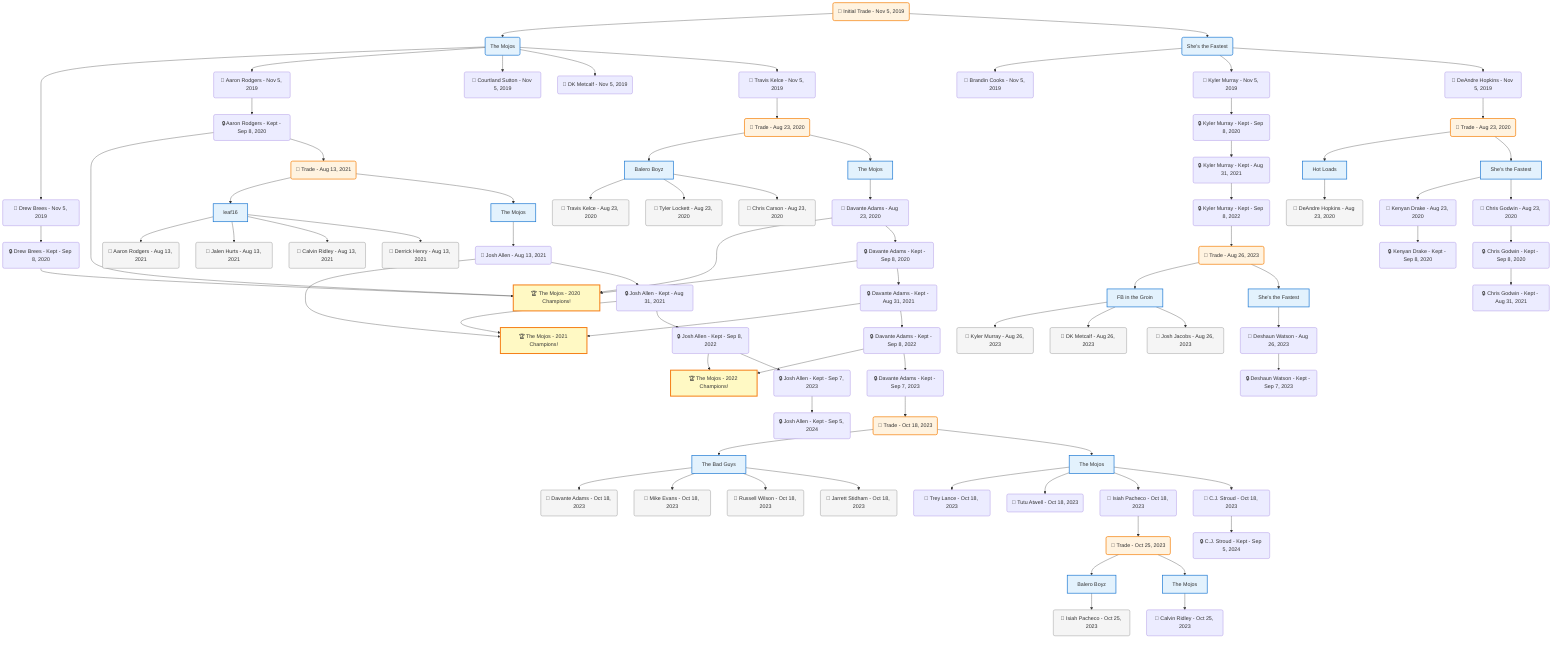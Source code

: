 flowchart TD

    TRADE_MAIN("🔄 Initial Trade - Nov 5, 2019")
    TEAM_1("The Mojos")
    TEAM_2("She's the Fastest")
    NODE_7be406af-761c-4c8e-bc5c-0f25676e9648("🔄 Drew Brees - Nov 5, 2019")
    NODE_0b7b3fb5-6864-4416-9164-e0fc45c99ab7("🔒 Drew Brees - Kept - Sep 8, 2020")
    CHAMP_bbe2d0ad-54cf-4c22-be82-b2a5f262a157_2020["🏆 The Mojos - 2020 Champions!"]
    NODE_5af397d0-26f8-42f1-9c47-64d3f8fe8285("🔄 Aaron Rodgers - Nov 5, 2019")
    NODE_047e0de7-c51b-4c5b-9d83-266f6b01c070("🔒 Aaron Rodgers - Kept - Sep 8, 2020")
    TRADE_e4fccfb4-45d7-4b39-b3fa-3c821d621471_3("🔄 Trade - Aug 13, 2021")
    TEAM_66fb98f4-89a7-45f9-893a-b41d71e6249d_4["leaf16"]
    NODE_6bb3e177-7ff8-41ea-acd8-56f4f56e1b25("🔄 Aaron Rodgers - Aug 13, 2021")
    NODE_5e353109-3472-43ef-a0e0-668c3c5fc77f("🔄 Jalen Hurts - Aug 13, 2021")
    NODE_ef11cc07-e07a-4645-bf87-834813f2a0d8("🔄 Calvin Ridley - Aug 13, 2021")
    NODE_3a3f7e20-ef59-4dec-a510-94df4939aa24("🔄 Derrick Henry - Aug 13, 2021")
    TEAM_bbe2d0ad-54cf-4c22-be82-b2a5f262a157_5["The Mojos"]
    NODE_2ad2f5a6-4438-4752-a150-99aee3abd7df("🔄 Josh Allen - Aug 13, 2021")
    CHAMP_bbe2d0ad-54cf-4c22-be82-b2a5f262a157_2021["🏆 The Mojos - 2021 Champions!"]
    NODE_eca05795-b8d2-465c-87ea-a29786bb0bf9("🔒 Josh Allen - Kept - Aug 31, 2021")
    NODE_84f20f1f-2812-482e-a17f-97b722b99b57("🔒 Josh Allen - Kept - Sep 8, 2022")
    CHAMP_bbe2d0ad-54cf-4c22-be82-b2a5f262a157_2022["🏆 The Mojos - 2022 Champions!"]
    NODE_d0ed6e4c-f454-4dfe-9a4e-7852bfb57ba7("🔒 Josh Allen - Kept - Sep 7, 2023")
    NODE_057e3440-0fad-4b3d-96b5-0f3a913430de("🔒 Josh Allen - Kept - Sep 5, 2024")
    NODE_b4bf3bc1-983b-4554-84ec-7840212803a8("🔄 Brandin Cooks - Nov 5, 2019")
    NODE_be8fa4a3-53ab-4b4d-a635-81eab2bd44a9("🔄 Courtland Sutton - Nov 5, 2019")
    NODE_68cbe36e-1263-4591-b70a-8902c6d0f86b("🔄 Kyler Murray - Nov 5, 2019")
    NODE_7a4e5ab1-ddff-4217-99b4-80b97b2550c0("🔒 Kyler Murray - Kept - Sep 8, 2020")
    NODE_2aaaf3bf-2976-4257-b0f4-b198d1719b17("🔒 Kyler Murray - Kept - Aug 31, 2021")
    NODE_b46f79ff-a9d3-40cf-820d-fd73d6899293("🔒 Kyler Murray - Kept - Sep 8, 2022")
    TRADE_10f0728c-547e-4a2c-b5c6-cc9deec01d7a_6("🔄 Trade - Aug 26, 2023")
    TEAM_f483ecf1-cd17-4991-854b-e52dfc957b45_7["FB in the Groin"]
    NODE_6e064389-09b8-458e-b46b-337eb7318f14("🔄 Kyler Murray - Aug 26, 2023")
    NODE_ee435169-0602-428f-a779-b37ff53dc088("🔄 DK Metcalf - Aug 26, 2023")
    NODE_1ae3fee8-1da4-42d7-aa35-de49ef042a40("🔄 Josh Jacobs - Aug 26, 2023")
    TEAM_4449259f-64af-44fd-9235-1facc0926234_8["She's the Fastest"]
    NODE_5fe28168-367e-40ca-a437-33b34cb5a0fb("🔄 Deshaun Watson - Aug 26, 2023")
    NODE_6ab3b14e-3257-4dc5-afa8-9e794b051e4a("🔒 Deshaun Watson - Kept - Sep 7, 2023")
    NODE_b67baf67-df27-40d3-9fca-9bcf1039868d("🔄 DeAndre Hopkins - Nov 5, 2019")
    TRADE_3e762486-d9be-47eb-8b4f-c7a7a3f524da_9("🔄 Trade - Aug 23, 2020")
    TEAM_8e9f18ff-62c3-40e8-bb10-32f74cf4ee33_10["Hot Loads"]
    NODE_634ccd28-8ac2-4260-a31f-44769b4637aa("🔄 DeAndre Hopkins - Aug 23, 2020")
    TEAM_4449259f-64af-44fd-9235-1facc0926234_11["She's the Fastest"]
    NODE_eaa082b2-26ff-42a7-84e0-1d53c9a2af29("🔄 Kenyan Drake - Aug 23, 2020")
    NODE_e0a875a1-7456-4b9b-a261-6ee2c666343a("🔒 Kenyan Drake - Kept - Sep 8, 2020")
    NODE_7338af52-9e6f-4277-aeb6-f78afe346197("🔄 Chris Godwin - Aug 23, 2020")
    NODE_7f286d1b-93e0-40cd-a8aa-91d13505a92e("🔒 Chris Godwin - Kept - Sep 8, 2020")
    NODE_6bb534ed-3262-4bce-8aa5-7322e3ec3179("🔒 Chris Godwin - Kept - Aug 31, 2021")
    NODE_a2e35b9f-dfdd-4358-9503-dbda9ce23f28("🔄 DK Metcalf - Nov 5, 2019")
    NODE_b92ddfc1-1e22-41c5-8494-fedbc0a7ed77("🔄 Travis Kelce - Nov 5, 2019")
    TRADE_a74b8747-5f69-41d8-9c4e-6734ac8d7f1f_12("🔄 Trade - Aug 23, 2020")
    TEAM_2feaf03e-fb22-498e-ac8f-e596b6ba7810_13["Balero Boyz"]
    NODE_49662a29-4518-4f4e-9e3f-6e93451a9b81("🔄 Travis Kelce - Aug 23, 2020")
    NODE_da510d43-fcf9-45a7-b393-31f8307f790c("🔄 Tyler Lockett - Aug 23, 2020")
    NODE_e62a406e-ac9b-487c-8b60-f57648ed8c85("🔄 Chris Carson - Aug 23, 2020")
    TEAM_bbe2d0ad-54cf-4c22-be82-b2a5f262a157_14["The Mojos"]
    NODE_095b2baf-5664-4cff-9797-06c0e639366c("🔄 Davante Adams - Aug 23, 2020")
    NODE_4652a835-bcc8-4e4b-9d7f-275e759cdaee("🔒 Davante Adams - Kept - Sep 8, 2020")
    NODE_893a06b6-6d12-43ea-aa07-c545c6d19bd6("🔒 Davante Adams - Kept - Aug 31, 2021")
    NODE_013f5659-9e89-4e9a-adce-847eb926b90f("🔒 Davante Adams - Kept - Sep 8, 2022")
    NODE_8d0c9fc9-93df-4ea2-9620-e94229ab0248("🔒 Davante Adams - Kept - Sep 7, 2023")
    TRADE_cb741e85-5155-413a-9bbc-89b0b565b44a_15("🔄 Trade - Oct 18, 2023")
    TEAM_b2220d1a-ff75-4622-9757-09978901110f_16["The Bad Guys"]
    NODE_e3fec140-de2c-426a-a2dd-148802b3fe8f("🔄 Davante Adams - Oct 18, 2023")
    NODE_f682d985-4891-4878-bb27-7e31e62782e2("🔄 Mike Evans - Oct 18, 2023")
    NODE_b4f30b9c-73c2-4eae-847b-97dd8da4de14("🔄 Russell Wilson - Oct 18, 2023")
    NODE_63a0d36a-1cfe-479e-8e6a-ed5b54eb3321("🔄 Jarrett Stidham - Oct 18, 2023")
    TEAM_bbe2d0ad-54cf-4c22-be82-b2a5f262a157_17["The Mojos"]
    NODE_5b210a74-0640-4596-8294-143efbc19bb6("🔄 Trey Lance - Oct 18, 2023")
    NODE_0c01f8eb-a251-4952-bab0-41313b3bce60("🔄 Tutu Atwell - Oct 18, 2023")
    NODE_4cf50317-e13a-4a7c-9b32-642e89a58f47("🔄 Isiah Pacheco - Oct 18, 2023")
    TRADE_e48f96f4-8b7d-42ca-abe5-7baf4945be3e_18("🔄 Trade - Oct 25, 2023")
    TEAM_2feaf03e-fb22-498e-ac8f-e596b6ba7810_19["Balero Boyz"]
    NODE_bf1da95b-f854-40dc-9bb0-c555d7a1b2f3("🔄 Isiah Pacheco - Oct 25, 2023")
    TEAM_bbe2d0ad-54cf-4c22-be82-b2a5f262a157_20["The Mojos"]
    NODE_dfcea8a6-3bc7-4929-b68b-5291ed19a4b1("🔄 Calvin Ridley - Oct 25, 2023")
    NODE_708291bc-53f5-466c-81d8-f29d0eb4aa15("🔄 C.J. Stroud - Oct 18, 2023")
    NODE_368bdf90-93c3-482e-87ac-a0dfc88ba9f2("🔒 C.J. Stroud - Kept - Sep 5, 2024")

    TRADE_MAIN --> TEAM_1
    TRADE_MAIN --> TEAM_2
    TEAM_1 --> NODE_7be406af-761c-4c8e-bc5c-0f25676e9648
    NODE_7be406af-761c-4c8e-bc5c-0f25676e9648 --> NODE_0b7b3fb5-6864-4416-9164-e0fc45c99ab7
    NODE_0b7b3fb5-6864-4416-9164-e0fc45c99ab7 --> CHAMP_bbe2d0ad-54cf-4c22-be82-b2a5f262a157_2020
    TEAM_1 --> NODE_5af397d0-26f8-42f1-9c47-64d3f8fe8285
    NODE_5af397d0-26f8-42f1-9c47-64d3f8fe8285 --> NODE_047e0de7-c51b-4c5b-9d83-266f6b01c070
    NODE_047e0de7-c51b-4c5b-9d83-266f6b01c070 --> CHAMP_bbe2d0ad-54cf-4c22-be82-b2a5f262a157_2020
    NODE_047e0de7-c51b-4c5b-9d83-266f6b01c070 --> TRADE_e4fccfb4-45d7-4b39-b3fa-3c821d621471_3
    TRADE_e4fccfb4-45d7-4b39-b3fa-3c821d621471_3 --> TEAM_66fb98f4-89a7-45f9-893a-b41d71e6249d_4
    TEAM_66fb98f4-89a7-45f9-893a-b41d71e6249d_4 --> NODE_6bb3e177-7ff8-41ea-acd8-56f4f56e1b25
    TEAM_66fb98f4-89a7-45f9-893a-b41d71e6249d_4 --> NODE_5e353109-3472-43ef-a0e0-668c3c5fc77f
    TEAM_66fb98f4-89a7-45f9-893a-b41d71e6249d_4 --> NODE_ef11cc07-e07a-4645-bf87-834813f2a0d8
    TEAM_66fb98f4-89a7-45f9-893a-b41d71e6249d_4 --> NODE_3a3f7e20-ef59-4dec-a510-94df4939aa24
    TRADE_e4fccfb4-45d7-4b39-b3fa-3c821d621471_3 --> TEAM_bbe2d0ad-54cf-4c22-be82-b2a5f262a157_5
    TEAM_bbe2d0ad-54cf-4c22-be82-b2a5f262a157_5 --> NODE_2ad2f5a6-4438-4752-a150-99aee3abd7df
    NODE_2ad2f5a6-4438-4752-a150-99aee3abd7df --> CHAMP_bbe2d0ad-54cf-4c22-be82-b2a5f262a157_2021
    NODE_2ad2f5a6-4438-4752-a150-99aee3abd7df --> NODE_eca05795-b8d2-465c-87ea-a29786bb0bf9
    NODE_eca05795-b8d2-465c-87ea-a29786bb0bf9 --> CHAMP_bbe2d0ad-54cf-4c22-be82-b2a5f262a157_2021
    NODE_eca05795-b8d2-465c-87ea-a29786bb0bf9 --> NODE_84f20f1f-2812-482e-a17f-97b722b99b57
    NODE_84f20f1f-2812-482e-a17f-97b722b99b57 --> CHAMP_bbe2d0ad-54cf-4c22-be82-b2a5f262a157_2022
    NODE_84f20f1f-2812-482e-a17f-97b722b99b57 --> NODE_d0ed6e4c-f454-4dfe-9a4e-7852bfb57ba7
    NODE_d0ed6e4c-f454-4dfe-9a4e-7852bfb57ba7 --> NODE_057e3440-0fad-4b3d-96b5-0f3a913430de
    TEAM_2 --> NODE_b4bf3bc1-983b-4554-84ec-7840212803a8
    TEAM_1 --> NODE_be8fa4a3-53ab-4b4d-a635-81eab2bd44a9
    TEAM_2 --> NODE_68cbe36e-1263-4591-b70a-8902c6d0f86b
    NODE_68cbe36e-1263-4591-b70a-8902c6d0f86b --> NODE_7a4e5ab1-ddff-4217-99b4-80b97b2550c0
    NODE_7a4e5ab1-ddff-4217-99b4-80b97b2550c0 --> NODE_2aaaf3bf-2976-4257-b0f4-b198d1719b17
    NODE_2aaaf3bf-2976-4257-b0f4-b198d1719b17 --> NODE_b46f79ff-a9d3-40cf-820d-fd73d6899293
    NODE_b46f79ff-a9d3-40cf-820d-fd73d6899293 --> TRADE_10f0728c-547e-4a2c-b5c6-cc9deec01d7a_6
    TRADE_10f0728c-547e-4a2c-b5c6-cc9deec01d7a_6 --> TEAM_f483ecf1-cd17-4991-854b-e52dfc957b45_7
    TEAM_f483ecf1-cd17-4991-854b-e52dfc957b45_7 --> NODE_6e064389-09b8-458e-b46b-337eb7318f14
    TEAM_f483ecf1-cd17-4991-854b-e52dfc957b45_7 --> NODE_ee435169-0602-428f-a779-b37ff53dc088
    TEAM_f483ecf1-cd17-4991-854b-e52dfc957b45_7 --> NODE_1ae3fee8-1da4-42d7-aa35-de49ef042a40
    TRADE_10f0728c-547e-4a2c-b5c6-cc9deec01d7a_6 --> TEAM_4449259f-64af-44fd-9235-1facc0926234_8
    TEAM_4449259f-64af-44fd-9235-1facc0926234_8 --> NODE_5fe28168-367e-40ca-a437-33b34cb5a0fb
    NODE_5fe28168-367e-40ca-a437-33b34cb5a0fb --> NODE_6ab3b14e-3257-4dc5-afa8-9e794b051e4a
    TEAM_2 --> NODE_b67baf67-df27-40d3-9fca-9bcf1039868d
    NODE_b67baf67-df27-40d3-9fca-9bcf1039868d --> TRADE_3e762486-d9be-47eb-8b4f-c7a7a3f524da_9
    TRADE_3e762486-d9be-47eb-8b4f-c7a7a3f524da_9 --> TEAM_8e9f18ff-62c3-40e8-bb10-32f74cf4ee33_10
    TEAM_8e9f18ff-62c3-40e8-bb10-32f74cf4ee33_10 --> NODE_634ccd28-8ac2-4260-a31f-44769b4637aa
    TRADE_3e762486-d9be-47eb-8b4f-c7a7a3f524da_9 --> TEAM_4449259f-64af-44fd-9235-1facc0926234_11
    TEAM_4449259f-64af-44fd-9235-1facc0926234_11 --> NODE_eaa082b2-26ff-42a7-84e0-1d53c9a2af29
    NODE_eaa082b2-26ff-42a7-84e0-1d53c9a2af29 --> NODE_e0a875a1-7456-4b9b-a261-6ee2c666343a
    TEAM_4449259f-64af-44fd-9235-1facc0926234_11 --> NODE_7338af52-9e6f-4277-aeb6-f78afe346197
    NODE_7338af52-9e6f-4277-aeb6-f78afe346197 --> NODE_7f286d1b-93e0-40cd-a8aa-91d13505a92e
    NODE_7f286d1b-93e0-40cd-a8aa-91d13505a92e --> NODE_6bb534ed-3262-4bce-8aa5-7322e3ec3179
    TEAM_1 --> NODE_a2e35b9f-dfdd-4358-9503-dbda9ce23f28
    TEAM_1 --> NODE_b92ddfc1-1e22-41c5-8494-fedbc0a7ed77
    NODE_b92ddfc1-1e22-41c5-8494-fedbc0a7ed77 --> TRADE_a74b8747-5f69-41d8-9c4e-6734ac8d7f1f_12
    TRADE_a74b8747-5f69-41d8-9c4e-6734ac8d7f1f_12 --> TEAM_2feaf03e-fb22-498e-ac8f-e596b6ba7810_13
    TEAM_2feaf03e-fb22-498e-ac8f-e596b6ba7810_13 --> NODE_49662a29-4518-4f4e-9e3f-6e93451a9b81
    TEAM_2feaf03e-fb22-498e-ac8f-e596b6ba7810_13 --> NODE_da510d43-fcf9-45a7-b393-31f8307f790c
    TEAM_2feaf03e-fb22-498e-ac8f-e596b6ba7810_13 --> NODE_e62a406e-ac9b-487c-8b60-f57648ed8c85
    TRADE_a74b8747-5f69-41d8-9c4e-6734ac8d7f1f_12 --> TEAM_bbe2d0ad-54cf-4c22-be82-b2a5f262a157_14
    TEAM_bbe2d0ad-54cf-4c22-be82-b2a5f262a157_14 --> NODE_095b2baf-5664-4cff-9797-06c0e639366c
    NODE_095b2baf-5664-4cff-9797-06c0e639366c --> CHAMP_bbe2d0ad-54cf-4c22-be82-b2a5f262a157_2020
    NODE_095b2baf-5664-4cff-9797-06c0e639366c --> NODE_4652a835-bcc8-4e4b-9d7f-275e759cdaee
    NODE_4652a835-bcc8-4e4b-9d7f-275e759cdaee --> CHAMP_bbe2d0ad-54cf-4c22-be82-b2a5f262a157_2020
    NODE_4652a835-bcc8-4e4b-9d7f-275e759cdaee --> NODE_893a06b6-6d12-43ea-aa07-c545c6d19bd6
    NODE_893a06b6-6d12-43ea-aa07-c545c6d19bd6 --> CHAMP_bbe2d0ad-54cf-4c22-be82-b2a5f262a157_2021
    NODE_893a06b6-6d12-43ea-aa07-c545c6d19bd6 --> NODE_013f5659-9e89-4e9a-adce-847eb926b90f
    NODE_013f5659-9e89-4e9a-adce-847eb926b90f --> CHAMP_bbe2d0ad-54cf-4c22-be82-b2a5f262a157_2022
    NODE_013f5659-9e89-4e9a-adce-847eb926b90f --> NODE_8d0c9fc9-93df-4ea2-9620-e94229ab0248
    NODE_8d0c9fc9-93df-4ea2-9620-e94229ab0248 --> TRADE_cb741e85-5155-413a-9bbc-89b0b565b44a_15
    TRADE_cb741e85-5155-413a-9bbc-89b0b565b44a_15 --> TEAM_b2220d1a-ff75-4622-9757-09978901110f_16
    TEAM_b2220d1a-ff75-4622-9757-09978901110f_16 --> NODE_e3fec140-de2c-426a-a2dd-148802b3fe8f
    TEAM_b2220d1a-ff75-4622-9757-09978901110f_16 --> NODE_f682d985-4891-4878-bb27-7e31e62782e2
    TEAM_b2220d1a-ff75-4622-9757-09978901110f_16 --> NODE_b4f30b9c-73c2-4eae-847b-97dd8da4de14
    TEAM_b2220d1a-ff75-4622-9757-09978901110f_16 --> NODE_63a0d36a-1cfe-479e-8e6a-ed5b54eb3321
    TRADE_cb741e85-5155-413a-9bbc-89b0b565b44a_15 --> TEAM_bbe2d0ad-54cf-4c22-be82-b2a5f262a157_17
    TEAM_bbe2d0ad-54cf-4c22-be82-b2a5f262a157_17 --> NODE_5b210a74-0640-4596-8294-143efbc19bb6
    TEAM_bbe2d0ad-54cf-4c22-be82-b2a5f262a157_17 --> NODE_0c01f8eb-a251-4952-bab0-41313b3bce60
    TEAM_bbe2d0ad-54cf-4c22-be82-b2a5f262a157_17 --> NODE_4cf50317-e13a-4a7c-9b32-642e89a58f47
    NODE_4cf50317-e13a-4a7c-9b32-642e89a58f47 --> TRADE_e48f96f4-8b7d-42ca-abe5-7baf4945be3e_18
    TRADE_e48f96f4-8b7d-42ca-abe5-7baf4945be3e_18 --> TEAM_2feaf03e-fb22-498e-ac8f-e596b6ba7810_19
    TEAM_2feaf03e-fb22-498e-ac8f-e596b6ba7810_19 --> NODE_bf1da95b-f854-40dc-9bb0-c555d7a1b2f3
    TRADE_e48f96f4-8b7d-42ca-abe5-7baf4945be3e_18 --> TEAM_bbe2d0ad-54cf-4c22-be82-b2a5f262a157_20
    TEAM_bbe2d0ad-54cf-4c22-be82-b2a5f262a157_20 --> NODE_dfcea8a6-3bc7-4929-b68b-5291ed19a4b1
    TEAM_bbe2d0ad-54cf-4c22-be82-b2a5f262a157_17 --> NODE_708291bc-53f5-466c-81d8-f29d0eb4aa15
    NODE_708291bc-53f5-466c-81d8-f29d0eb4aa15 --> NODE_368bdf90-93c3-482e-87ac-a0dfc88ba9f2

    %% Node styling
    classDef teamNode fill:#e3f2fd,stroke:#1976d2,stroke-width:2px
    classDef tradeNode fill:#fff3e0,stroke:#f57c00,stroke-width:2px
    classDef playerNode fill:#f3e5f5,stroke:#7b1fa2,stroke-width:1px
    classDef nonRootPlayerNode fill:#f5f5f5,stroke:#757575,stroke-width:1px
    classDef endNode fill:#ffebee,stroke:#c62828,stroke-width:2px
    classDef waiverNode fill:#e8f5e8,stroke:#388e3c,stroke-width:2px
    classDef championshipNode fill:#fff9c4,stroke:#f57f17,stroke-width:3px

    class TEAM_1,TEAM_2,TEAM_66fb98f4-89a7-45f9-893a-b41d71e6249d_4,TEAM_bbe2d0ad-54cf-4c22-be82-b2a5f262a157_5,TEAM_f483ecf1-cd17-4991-854b-e52dfc957b45_7,TEAM_4449259f-64af-44fd-9235-1facc0926234_8,TEAM_8e9f18ff-62c3-40e8-bb10-32f74cf4ee33_10,TEAM_4449259f-64af-44fd-9235-1facc0926234_11,TEAM_2feaf03e-fb22-498e-ac8f-e596b6ba7810_13,TEAM_bbe2d0ad-54cf-4c22-be82-b2a5f262a157_14,TEAM_b2220d1a-ff75-4622-9757-09978901110f_16,TEAM_bbe2d0ad-54cf-4c22-be82-b2a5f262a157_17,TEAM_2feaf03e-fb22-498e-ac8f-e596b6ba7810_19,TEAM_bbe2d0ad-54cf-4c22-be82-b2a5f262a157_20 teamNode
    class CHAMP_bbe2d0ad-54cf-4c22-be82-b2a5f262a157_2020,CHAMP_bbe2d0ad-54cf-4c22-be82-b2a5f262a157_2021,CHAMP_bbe2d0ad-54cf-4c22-be82-b2a5f262a157_2022 championshipNode
    class NODE_6bb3e177-7ff8-41ea-acd8-56f4f56e1b25,NODE_5e353109-3472-43ef-a0e0-668c3c5fc77f,NODE_ef11cc07-e07a-4645-bf87-834813f2a0d8,NODE_3a3f7e20-ef59-4dec-a510-94df4939aa24,NODE_6e064389-09b8-458e-b46b-337eb7318f14,NODE_ee435169-0602-428f-a779-b37ff53dc088,NODE_1ae3fee8-1da4-42d7-aa35-de49ef042a40,NODE_634ccd28-8ac2-4260-a31f-44769b4637aa,NODE_49662a29-4518-4f4e-9e3f-6e93451a9b81,NODE_da510d43-fcf9-45a7-b393-31f8307f790c,NODE_e62a406e-ac9b-487c-8b60-f57648ed8c85,NODE_e3fec140-de2c-426a-a2dd-148802b3fe8f,NODE_f682d985-4891-4878-bb27-7e31e62782e2,NODE_b4f30b9c-73c2-4eae-847b-97dd8da4de14,NODE_63a0d36a-1cfe-479e-8e6a-ed5b54eb3321,NODE_bf1da95b-f854-40dc-9bb0-c555d7a1b2f3 nonRootPlayerNode
    class TRADE_MAIN,TRADE_e4fccfb4-45d7-4b39-b3fa-3c821d621471_3,TRADE_10f0728c-547e-4a2c-b5c6-cc9deec01d7a_6,TRADE_3e762486-d9be-47eb-8b4f-c7a7a3f524da_9,TRADE_a74b8747-5f69-41d8-9c4e-6734ac8d7f1f_12,TRADE_cb741e85-5155-413a-9bbc-89b0b565b44a_15,TRADE_e48f96f4-8b7d-42ca-abe5-7baf4945be3e_18 tradeNode